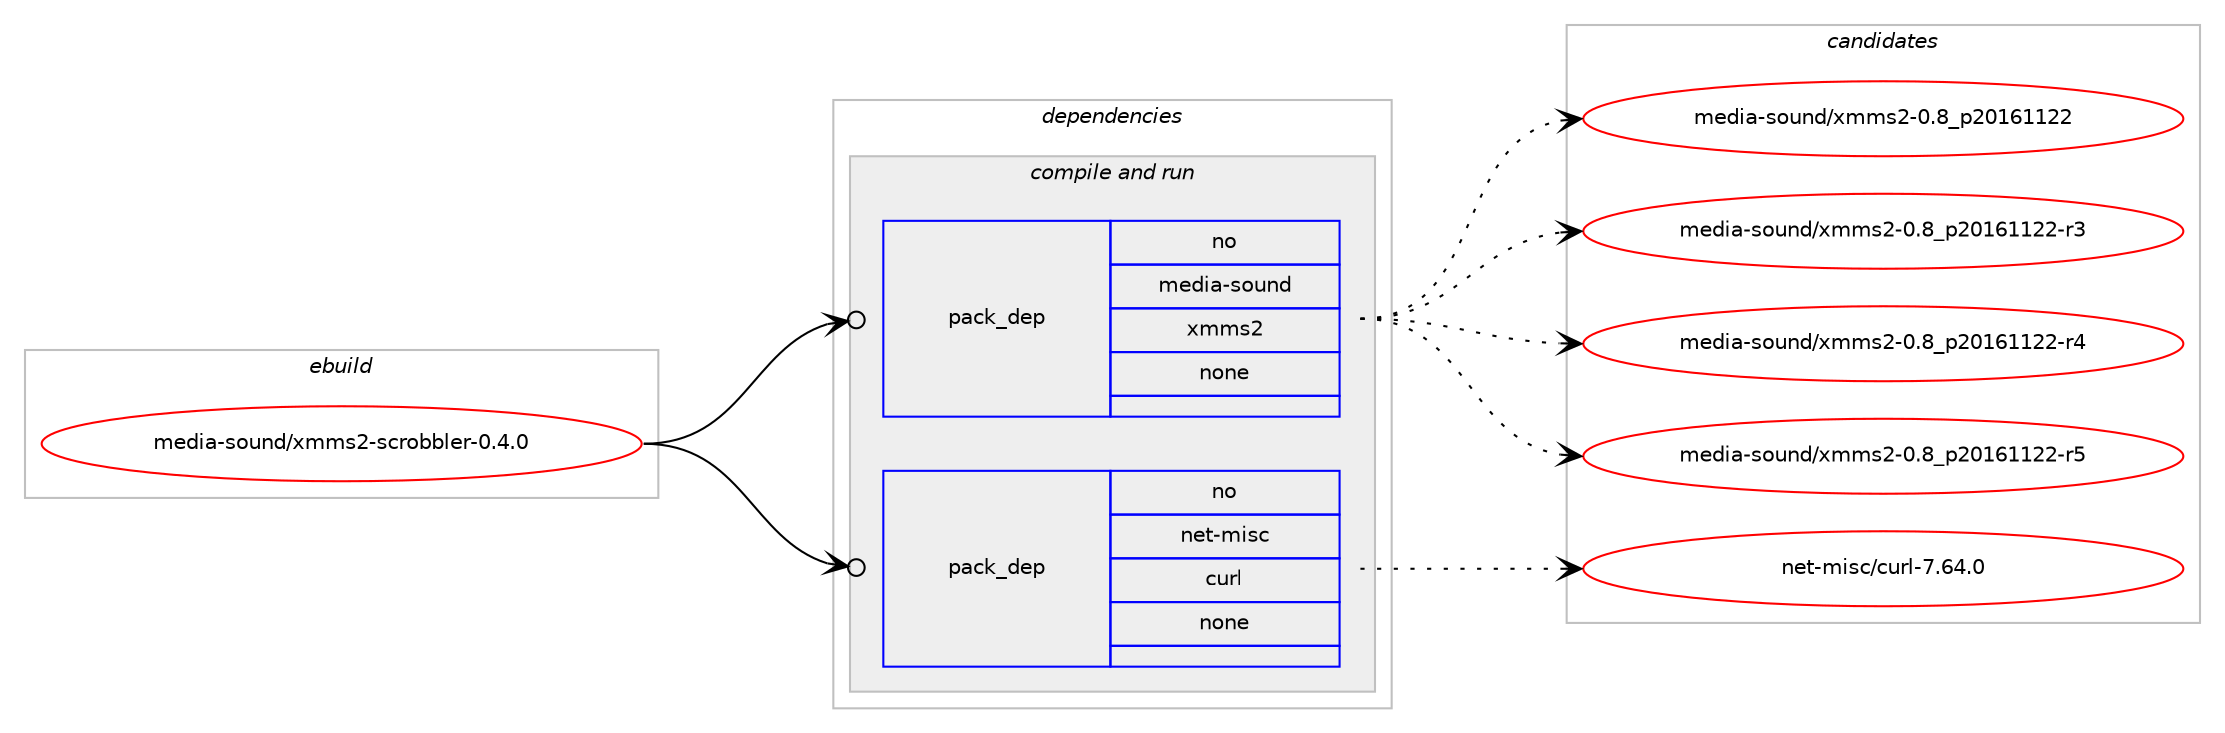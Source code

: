digraph prolog {

# *************
# Graph options
# *************

newrank=true;
concentrate=true;
compound=true;
graph [rankdir=LR,fontname=Helvetica,fontsize=10,ranksep=1.5];#, ranksep=2.5, nodesep=0.2];
edge  [arrowhead=vee];
node  [fontname=Helvetica,fontsize=10];

# **********
# The ebuild
# **********

subgraph cluster_leftcol {
color=gray;
rank=same;
label=<<i>ebuild</i>>;
id [label="media-sound/xmms2-scrobbler-0.4.0", color=red, width=4, href="../media-sound/xmms2-scrobbler-0.4.0.svg"];
}

# ****************
# The dependencies
# ****************

subgraph cluster_midcol {
color=gray;
label=<<i>dependencies</i>>;
subgraph cluster_compile {
fillcolor="#eeeeee";
style=filled;
label=<<i>compile</i>>;
}
subgraph cluster_compileandrun {
fillcolor="#eeeeee";
style=filled;
label=<<i>compile and run</i>>;
subgraph pack1167061 {
dependency1631999 [label=<<TABLE BORDER="0" CELLBORDER="1" CELLSPACING="0" CELLPADDING="4" WIDTH="220"><TR><TD ROWSPAN="6" CELLPADDING="30">pack_dep</TD></TR><TR><TD WIDTH="110">no</TD></TR><TR><TD>media-sound</TD></TR><TR><TD>xmms2</TD></TR><TR><TD>none</TD></TR><TR><TD></TD></TR></TABLE>>, shape=none, color=blue];
}
id:e -> dependency1631999:w [weight=20,style="solid",arrowhead="odotvee"];
subgraph pack1167062 {
dependency1632000 [label=<<TABLE BORDER="0" CELLBORDER="1" CELLSPACING="0" CELLPADDING="4" WIDTH="220"><TR><TD ROWSPAN="6" CELLPADDING="30">pack_dep</TD></TR><TR><TD WIDTH="110">no</TD></TR><TR><TD>net-misc</TD></TR><TR><TD>curl</TD></TR><TR><TD>none</TD></TR><TR><TD></TD></TR></TABLE>>, shape=none, color=blue];
}
id:e -> dependency1632000:w [weight=20,style="solid",arrowhead="odotvee"];
}
subgraph cluster_run {
fillcolor="#eeeeee";
style=filled;
label=<<i>run</i>>;
}
}

# **************
# The candidates
# **************

subgraph cluster_choices {
rank=same;
color=gray;
label=<<i>candidates</i>>;

subgraph choice1167061 {
color=black;
nodesep=1;
choice1091011001059745115111117110100471201091091155045484656951125048495449495050 [label="media-sound/xmms2-0.8_p20161122", color=red, width=4,href="../media-sound/xmms2-0.8_p20161122.svg"];
choice10910110010597451151111171101004712010910911550454846569511250484954494950504511451 [label="media-sound/xmms2-0.8_p20161122-r3", color=red, width=4,href="../media-sound/xmms2-0.8_p20161122-r3.svg"];
choice10910110010597451151111171101004712010910911550454846569511250484954494950504511452 [label="media-sound/xmms2-0.8_p20161122-r4", color=red, width=4,href="../media-sound/xmms2-0.8_p20161122-r4.svg"];
choice10910110010597451151111171101004712010910911550454846569511250484954494950504511453 [label="media-sound/xmms2-0.8_p20161122-r5", color=red, width=4,href="../media-sound/xmms2-0.8_p20161122-r5.svg"];
dependency1631999:e -> choice1091011001059745115111117110100471201091091155045484656951125048495449495050:w [style=dotted,weight="100"];
dependency1631999:e -> choice10910110010597451151111171101004712010910911550454846569511250484954494950504511451:w [style=dotted,weight="100"];
dependency1631999:e -> choice10910110010597451151111171101004712010910911550454846569511250484954494950504511452:w [style=dotted,weight="100"];
dependency1631999:e -> choice10910110010597451151111171101004712010910911550454846569511250484954494950504511453:w [style=dotted,weight="100"];
}
subgraph choice1167062 {
color=black;
nodesep=1;
choice1101011164510910511599479911711410845554654524648 [label="net-misc/curl-7.64.0", color=red, width=4,href="../net-misc/curl-7.64.0.svg"];
dependency1632000:e -> choice1101011164510910511599479911711410845554654524648:w [style=dotted,weight="100"];
}
}

}
